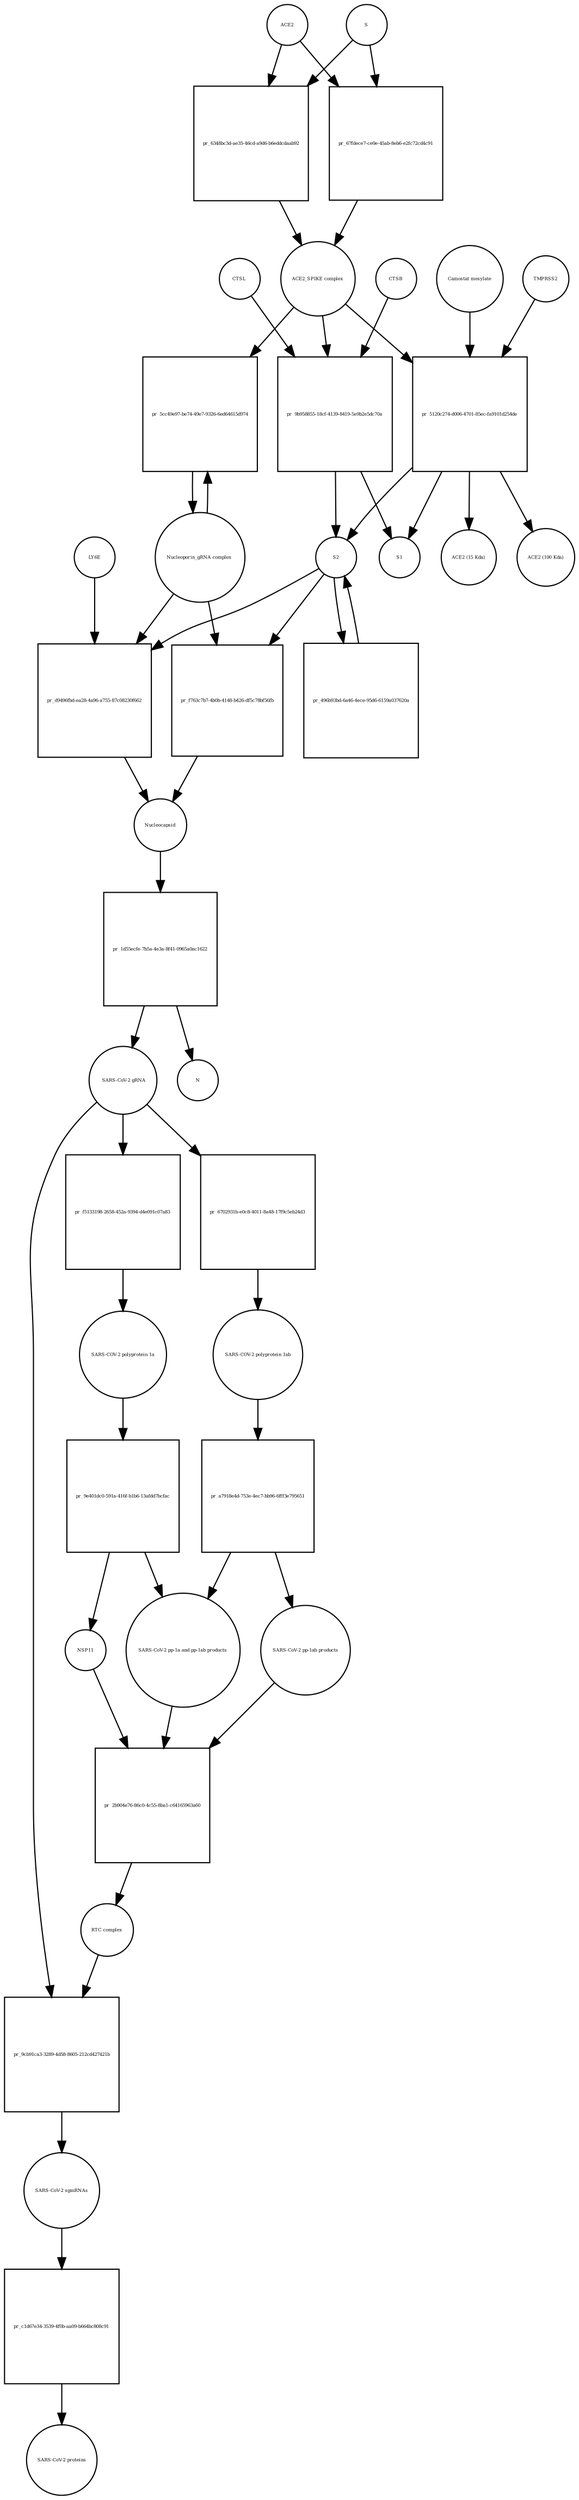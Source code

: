 strict digraph  {
ACE2 [annotation="", bipartite=0, cls=macromolecule, fontsize=4, label=ACE2, shape=circle];
"pr_6348bc3d-ae35-46cd-a9d6-b6eddcdaab92" [annotation="", bipartite=1, cls=process, fontsize=4, label="pr_6348bc3d-ae35-46cd-a9d6-b6eddcdaab92", shape=square];
"ACE2_SPIKE complex" [annotation="", bipartite=0, cls=complex, fontsize=4, label="ACE2_SPIKE complex", shape=circle];
S [annotation="", bipartite=0, cls="macromolecule multimer", fontsize=4, label=S, shape=circle];
"Nucleoporin_gRNA complex " [annotation="", bipartite=0, cls=complex, fontsize=4, label="Nucleoporin_gRNA complex ", shape=circle];
"pr_5cc49e97-be74-49e7-9326-6ed64615d974" [annotation="", bipartite=1, cls=process, fontsize=4, label="pr_5cc49e97-be74-49e7-9326-6ed64615d974", shape=square];
"pr_9b958855-18cf-4139-8419-5e9b2e5dc70a" [annotation="", bipartite=1, cls=process, fontsize=4, label="pr_9b958855-18cf-4139-8419-5e9b2e5dc70a", shape=square];
S2 [annotation="", bipartite=0, cls=macromolecule, fontsize=4, label=S2, shape=circle];
CTSB [annotation="", bipartite=0, cls=macromolecule, fontsize=4, label=CTSB, shape=circle];
CTSL [annotation="", bipartite=0, cls=macromolecule, fontsize=4, label=CTSL, shape=circle];
S1 [annotation="", bipartite=0, cls=macromolecule, fontsize=4, label=S1, shape=circle];
"pr_5120c274-d006-4701-85ec-fa9101d254de" [annotation="", bipartite=1, cls=process, fontsize=4, label="pr_5120c274-d006-4701-85ec-fa9101d254de", shape=square];
TMPRSS2 [annotation="", bipartite=0, cls=macromolecule, fontsize=4, label=TMPRSS2, shape=circle];
"Camostat mesylate" [annotation="urn_miriam_pubchem.compound_2536", bipartite=0, cls="simple chemical", fontsize=4, label="Camostat mesylate", shape=circle];
"ACE2 (15 Kda)" [annotation="", bipartite=0, cls=macromolecule, fontsize=4, label="ACE2 (15 Kda)", shape=circle];
"ACE2 (100 Kda)" [annotation="", bipartite=0, cls=macromolecule, fontsize=4, label="ACE2 (100 Kda)", shape=circle];
"pr_67fdece7-ce0e-45ab-8eb6-e2fc72cd4c91" [annotation="", bipartite=1, cls=process, fontsize=4, label="pr_67fdece7-ce0e-45ab-8eb6-e2fc72cd4c91", shape=square];
"pr_d9496fbd-ea28-4a96-a755-87c08230f662" [annotation="", bipartite=1, cls=process, fontsize=4, label="pr_d9496fbd-ea28-4a96-a755-87c08230f662", shape=square];
Nucleocapsid [annotation="", bipartite=0, cls=complex, fontsize=4, label=Nucleocapsid, shape=circle];
LY6E [annotation="", bipartite=0, cls=macromolecule, fontsize=4, label=LY6E, shape=circle];
"pr_496b93bd-6a46-4ece-95d6-6159a037620a" [annotation="", bipartite=1, cls=process, fontsize=4, label="pr_496b93bd-6a46-4ece-95d6-6159a037620a", shape=square];
"pr_f763c7b7-4b0b-4148-b426-df5c78bf56fb" [annotation="", bipartite=1, cls=process, fontsize=4, label="pr_f763c7b7-4b0b-4148-b426-df5c78bf56fb", shape=square];
" SARS-CoV-2 gRNA" [annotation="", bipartite=0, cls="nucleic acid feature", fontsize=4, label=" SARS-CoV-2 gRNA", shape=circle];
"pr_6702931b-e0c8-4011-8a48-17f9c5eb24d3" [annotation="", bipartite=1, cls=process, fontsize=4, label="pr_6702931b-e0c8-4011-8a48-17f9c5eb24d3", shape=square];
"SARS-COV-2 polyprotein 1ab" [annotation="", bipartite=0, cls=macromolecule, fontsize=4, label="SARS-COV-2 polyprotein 1ab", shape=circle];
"pr_1d55ecfe-7b5a-4e3a-8f41-0965a0ac1622" [annotation="", bipartite=1, cls=process, fontsize=4, label="pr_1d55ecfe-7b5a-4e3a-8f41-0965a0ac1622", shape=square];
N [annotation="", bipartite=0, cls=macromolecule, fontsize=4, label=N, shape=circle];
"pr_9cb91ca3-3289-4d58-8605-212cd427421b" [annotation="", bipartite=1, cls=process, fontsize=4, label="pr_9cb91ca3-3289-4d58-8605-212cd427421b", shape=square];
"SARS-CoV-2 sgmRNAs" [annotation="", bipartite=0, cls=complex, fontsize=4, label="SARS-CoV-2 sgmRNAs", shape=circle];
"RTC complex" [annotation="", bipartite=0, cls=complex, fontsize=4, label="RTC complex", shape=circle];
"pr_c1d67e34-3539-4f0b-aa09-b664bc808c91" [annotation="", bipartite=1, cls=process, fontsize=4, label="pr_c1d67e34-3539-4f0b-aa09-b664bc808c91", shape=square];
"SARS-CoV-2 proteins" [annotation="", bipartite=0, cls=complex, fontsize=4, label="SARS-CoV-2 proteins", shape=circle];
"pr_a7918e4d-753e-4ec7-bb96-6fff3e795651" [annotation="", bipartite=1, cls=process, fontsize=4, label="pr_a7918e4d-753e-4ec7-bb96-6fff3e795651", shape=square];
"SARS-CoV-2 pp-1ab products" [annotation="", bipartite=0, cls=complex, fontsize=4, label="SARS-CoV-2 pp-1ab products", shape=circle];
"SARS-CoV-2 pp-1a and pp-1ab products" [annotation="", bipartite=0, cls=complex, fontsize=4, label="SARS-CoV-2 pp-1a and pp-1ab products", shape=circle];
"pr_2b904e76-86c0-4c55-8ba1-c64165963a60" [annotation="", bipartite=1, cls=process, fontsize=4, label="pr_2b904e76-86c0-4c55-8ba1-c64165963a60", shape=square];
NSP11 [annotation="", bipartite=0, cls=macromolecule, fontsize=4, label=NSP11, shape=circle];
"SARS-COV-2 polyprotein 1a" [annotation="", bipartite=0, cls=macromolecule, fontsize=4, label="SARS-COV-2 polyprotein 1a", shape=circle];
"pr_9e401dc0-591a-416f-b1b6-13afdd7bcfac" [annotation="", bipartite=1, cls=process, fontsize=4, label="pr_9e401dc0-591a-416f-b1b6-13afdd7bcfac", shape=square];
"pr_f5133198-2658-452a-9394-d4e091c07a83" [annotation="", bipartite=1, cls=process, fontsize=4, label="pr_f5133198-2658-452a-9394-d4e091c07a83", shape=square];
ACE2 -> "pr_6348bc3d-ae35-46cd-a9d6-b6eddcdaab92"  [annotation="", interaction_type=consumption];
ACE2 -> "pr_67fdece7-ce0e-45ab-8eb6-e2fc72cd4c91"  [annotation="", interaction_type=consumption];
"pr_6348bc3d-ae35-46cd-a9d6-b6eddcdaab92" -> "ACE2_SPIKE complex"  [annotation="", interaction_type=production];
"ACE2_SPIKE complex" -> "pr_5cc49e97-be74-49e7-9326-6ed64615d974"  [annotation="urn_miriam_pubmed_32142651|urn_miriam_pubmed_32094589", interaction_type=stimulation];
"ACE2_SPIKE complex" -> "pr_9b958855-18cf-4139-8419-5e9b2e5dc70a"  [annotation="", interaction_type=consumption];
"ACE2_SPIKE complex" -> "pr_5120c274-d006-4701-85ec-fa9101d254de"  [annotation="", interaction_type=consumption];
S -> "pr_6348bc3d-ae35-46cd-a9d6-b6eddcdaab92"  [annotation="", interaction_type=consumption];
S -> "pr_67fdece7-ce0e-45ab-8eb6-e2fc72cd4c91"  [annotation="", interaction_type=consumption];
"Nucleoporin_gRNA complex " -> "pr_5cc49e97-be74-49e7-9326-6ed64615d974"  [annotation="", interaction_type=consumption];
"Nucleoporin_gRNA complex " -> "pr_d9496fbd-ea28-4a96-a755-87c08230f662"  [annotation="", interaction_type=consumption];
"Nucleoporin_gRNA complex " -> "pr_f763c7b7-4b0b-4148-b426-df5c78bf56fb"  [annotation="", interaction_type=consumption];
"pr_5cc49e97-be74-49e7-9326-6ed64615d974" -> "Nucleoporin_gRNA complex "  [annotation="", interaction_type=production];
"pr_9b958855-18cf-4139-8419-5e9b2e5dc70a" -> S2  [annotation="", interaction_type=production];
"pr_9b958855-18cf-4139-8419-5e9b2e5dc70a" -> S1  [annotation="", interaction_type=production];
S2 -> "pr_d9496fbd-ea28-4a96-a755-87c08230f662"  [annotation="urn_miriam_doi_10.1101%2F2020.03.05.979260|urn_miriam_doi_10.1101%2F2020.04.02.021469", interaction_type=stimulation];
S2 -> "pr_496b93bd-6a46-4ece-95d6-6159a037620a"  [annotation="", interaction_type=consumption];
S2 -> "pr_f763c7b7-4b0b-4148-b426-df5c78bf56fb"  [annotation="", interaction_type=stimulation];
CTSB -> "pr_9b958855-18cf-4139-8419-5e9b2e5dc70a"  [annotation=urn_miriam_pubmed_32142651, interaction_type=catalysis];
CTSL -> "pr_9b958855-18cf-4139-8419-5e9b2e5dc70a"  [annotation=urn_miriam_pubmed_32142651, interaction_type=catalysis];
"pr_5120c274-d006-4701-85ec-fa9101d254de" -> S2  [annotation="", interaction_type=production];
"pr_5120c274-d006-4701-85ec-fa9101d254de" -> S1  [annotation="", interaction_type=production];
"pr_5120c274-d006-4701-85ec-fa9101d254de" -> "ACE2 (15 Kda)"  [annotation="", interaction_type=production];
"pr_5120c274-d006-4701-85ec-fa9101d254de" -> "ACE2 (100 Kda)"  [annotation="", interaction_type=production];
TMPRSS2 -> "pr_5120c274-d006-4701-85ec-fa9101d254de"  [annotation="urn_miriam_pubmed_32142651|urn_miriam_pubmed_32094589|urn_miriam_pubmed_24227843", interaction_type=catalysis];
"Camostat mesylate" -> "pr_5120c274-d006-4701-85ec-fa9101d254de"  [annotation="urn_miriam_pubmed_32142651|urn_miriam_pubmed_32094589|urn_miriam_pubmed_24227843", interaction_type=inhibition];
"pr_67fdece7-ce0e-45ab-8eb6-e2fc72cd4c91" -> "ACE2_SPIKE complex"  [annotation="", interaction_type=production];
"pr_d9496fbd-ea28-4a96-a755-87c08230f662" -> Nucleocapsid  [annotation="", interaction_type=production];
Nucleocapsid -> "pr_1d55ecfe-7b5a-4e3a-8f41-0965a0ac1622"  [annotation="", interaction_type=consumption];
LY6E -> "pr_d9496fbd-ea28-4a96-a755-87c08230f662"  [annotation="urn_miriam_doi_10.1101%2F2020.03.05.979260|urn_miriam_doi_10.1101%2F2020.04.02.021469", interaction_type=inhibition];
"pr_496b93bd-6a46-4ece-95d6-6159a037620a" -> S2  [annotation="", interaction_type=production];
"pr_f763c7b7-4b0b-4148-b426-df5c78bf56fb" -> Nucleocapsid  [annotation="", interaction_type=production];
" SARS-CoV-2 gRNA" -> "pr_6702931b-e0c8-4011-8a48-17f9c5eb24d3"  [annotation="", interaction_type=consumption];
" SARS-CoV-2 gRNA" -> "pr_9cb91ca3-3289-4d58-8605-212cd427421b"  [annotation="", interaction_type=consumption];
" SARS-CoV-2 gRNA" -> "pr_f5133198-2658-452a-9394-d4e091c07a83"  [annotation="", interaction_type=consumption];
"pr_6702931b-e0c8-4011-8a48-17f9c5eb24d3" -> "SARS-COV-2 polyprotein 1ab"  [annotation="", interaction_type=production];
"SARS-COV-2 polyprotein 1ab" -> "pr_a7918e4d-753e-4ec7-bb96-6fff3e795651"  [annotation=urn_miriam_pubmed_31226023, interaction_type=catalysis];
"pr_1d55ecfe-7b5a-4e3a-8f41-0965a0ac1622" -> " SARS-CoV-2 gRNA"  [annotation="", interaction_type=production];
"pr_1d55ecfe-7b5a-4e3a-8f41-0965a0ac1622" -> N  [annotation="", interaction_type=production];
"pr_9cb91ca3-3289-4d58-8605-212cd427421b" -> "SARS-CoV-2 sgmRNAs"  [annotation="", interaction_type=production];
"SARS-CoV-2 sgmRNAs" -> "pr_c1d67e34-3539-4f0b-aa09-b664bc808c91"  [annotation="", interaction_type=consumption];
"RTC complex" -> "pr_9cb91ca3-3289-4d58-8605-212cd427421b"  [annotation=urn_miriam_pubmed_31226023, interaction_type="necessary stimulation"];
"pr_c1d67e34-3539-4f0b-aa09-b664bc808c91" -> "SARS-CoV-2 proteins"  [annotation="", interaction_type=production];
"pr_a7918e4d-753e-4ec7-bb96-6fff3e795651" -> "SARS-CoV-2 pp-1ab products"  [annotation="", interaction_type=production];
"pr_a7918e4d-753e-4ec7-bb96-6fff3e795651" -> "SARS-CoV-2 pp-1a and pp-1ab products"  [annotation="", interaction_type=production];
"SARS-CoV-2 pp-1ab products" -> "pr_2b904e76-86c0-4c55-8ba1-c64165963a60"  [annotation="", interaction_type=consumption];
"SARS-CoV-2 pp-1a and pp-1ab products" -> "pr_2b904e76-86c0-4c55-8ba1-c64165963a60"  [annotation="", interaction_type=consumption];
"pr_2b904e76-86c0-4c55-8ba1-c64165963a60" -> "RTC complex"  [annotation="", interaction_type=production];
NSP11 -> "pr_2b904e76-86c0-4c55-8ba1-c64165963a60"  [annotation="", interaction_type=consumption];
"SARS-COV-2 polyprotein 1a" -> "pr_9e401dc0-591a-416f-b1b6-13afdd7bcfac"  [annotation=urn_miriam_pubmed_31226023, interaction_type=catalysis];
"pr_9e401dc0-591a-416f-b1b6-13afdd7bcfac" -> NSP11  [annotation="", interaction_type=production];
"pr_9e401dc0-591a-416f-b1b6-13afdd7bcfac" -> "SARS-CoV-2 pp-1a and pp-1ab products"  [annotation="", interaction_type=production];
"pr_f5133198-2658-452a-9394-d4e091c07a83" -> "SARS-COV-2 polyprotein 1a"  [annotation="", interaction_type=production];
}
